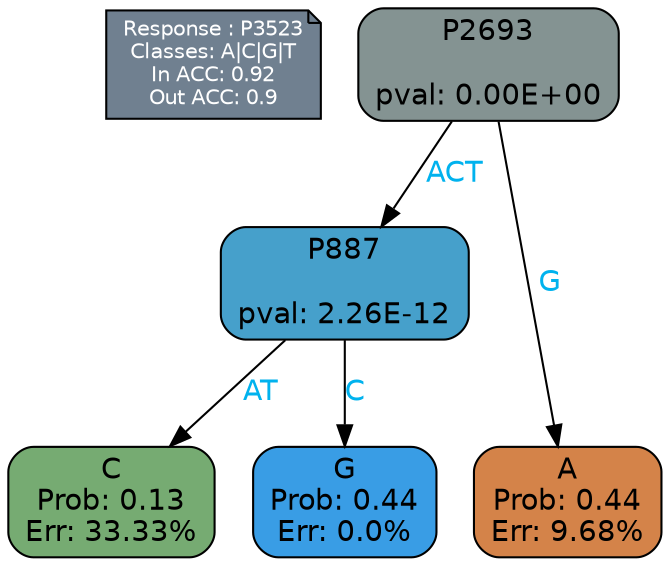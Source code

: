 digraph Tree {
node [shape=box, style="filled, rounded", color="black", fontname=helvetica] ;
graph [ranksep=equally, splines=polylines, bgcolor=transparent, dpi=600] ;
edge [fontname=helvetica] ;
LEGEND [label="Response : P3523
Classes: A|C|G|T
In ACC: 0.92
Out ACC: 0.9
",shape=note,align=left,style=filled,fillcolor="slategray",fontcolor="white",fontsize=10];1 [label="P2693

pval: 0.00E+00", fillcolor="#849392"] ;
2 [label="P887

pval: 2.26E-12", fillcolor="#46a0cb"] ;
3 [label="C
Prob: 0.13
Err: 33.33%", fillcolor="#76ab72"] ;
4 [label="G
Prob: 0.44
Err: 0.0%", fillcolor="#399de5"] ;
5 [label="A
Prob: 0.44
Err: 9.68%", fillcolor="#d48349"] ;
1 -> 2 [label="ACT",fontcolor=deepskyblue2] ;
1 -> 5 [label="G",fontcolor=deepskyblue2] ;
2 -> 3 [label="AT",fontcolor=deepskyblue2] ;
2 -> 4 [label="C",fontcolor=deepskyblue2] ;
{rank = same; 3;4;5;}{rank = same; LEGEND;1;}}